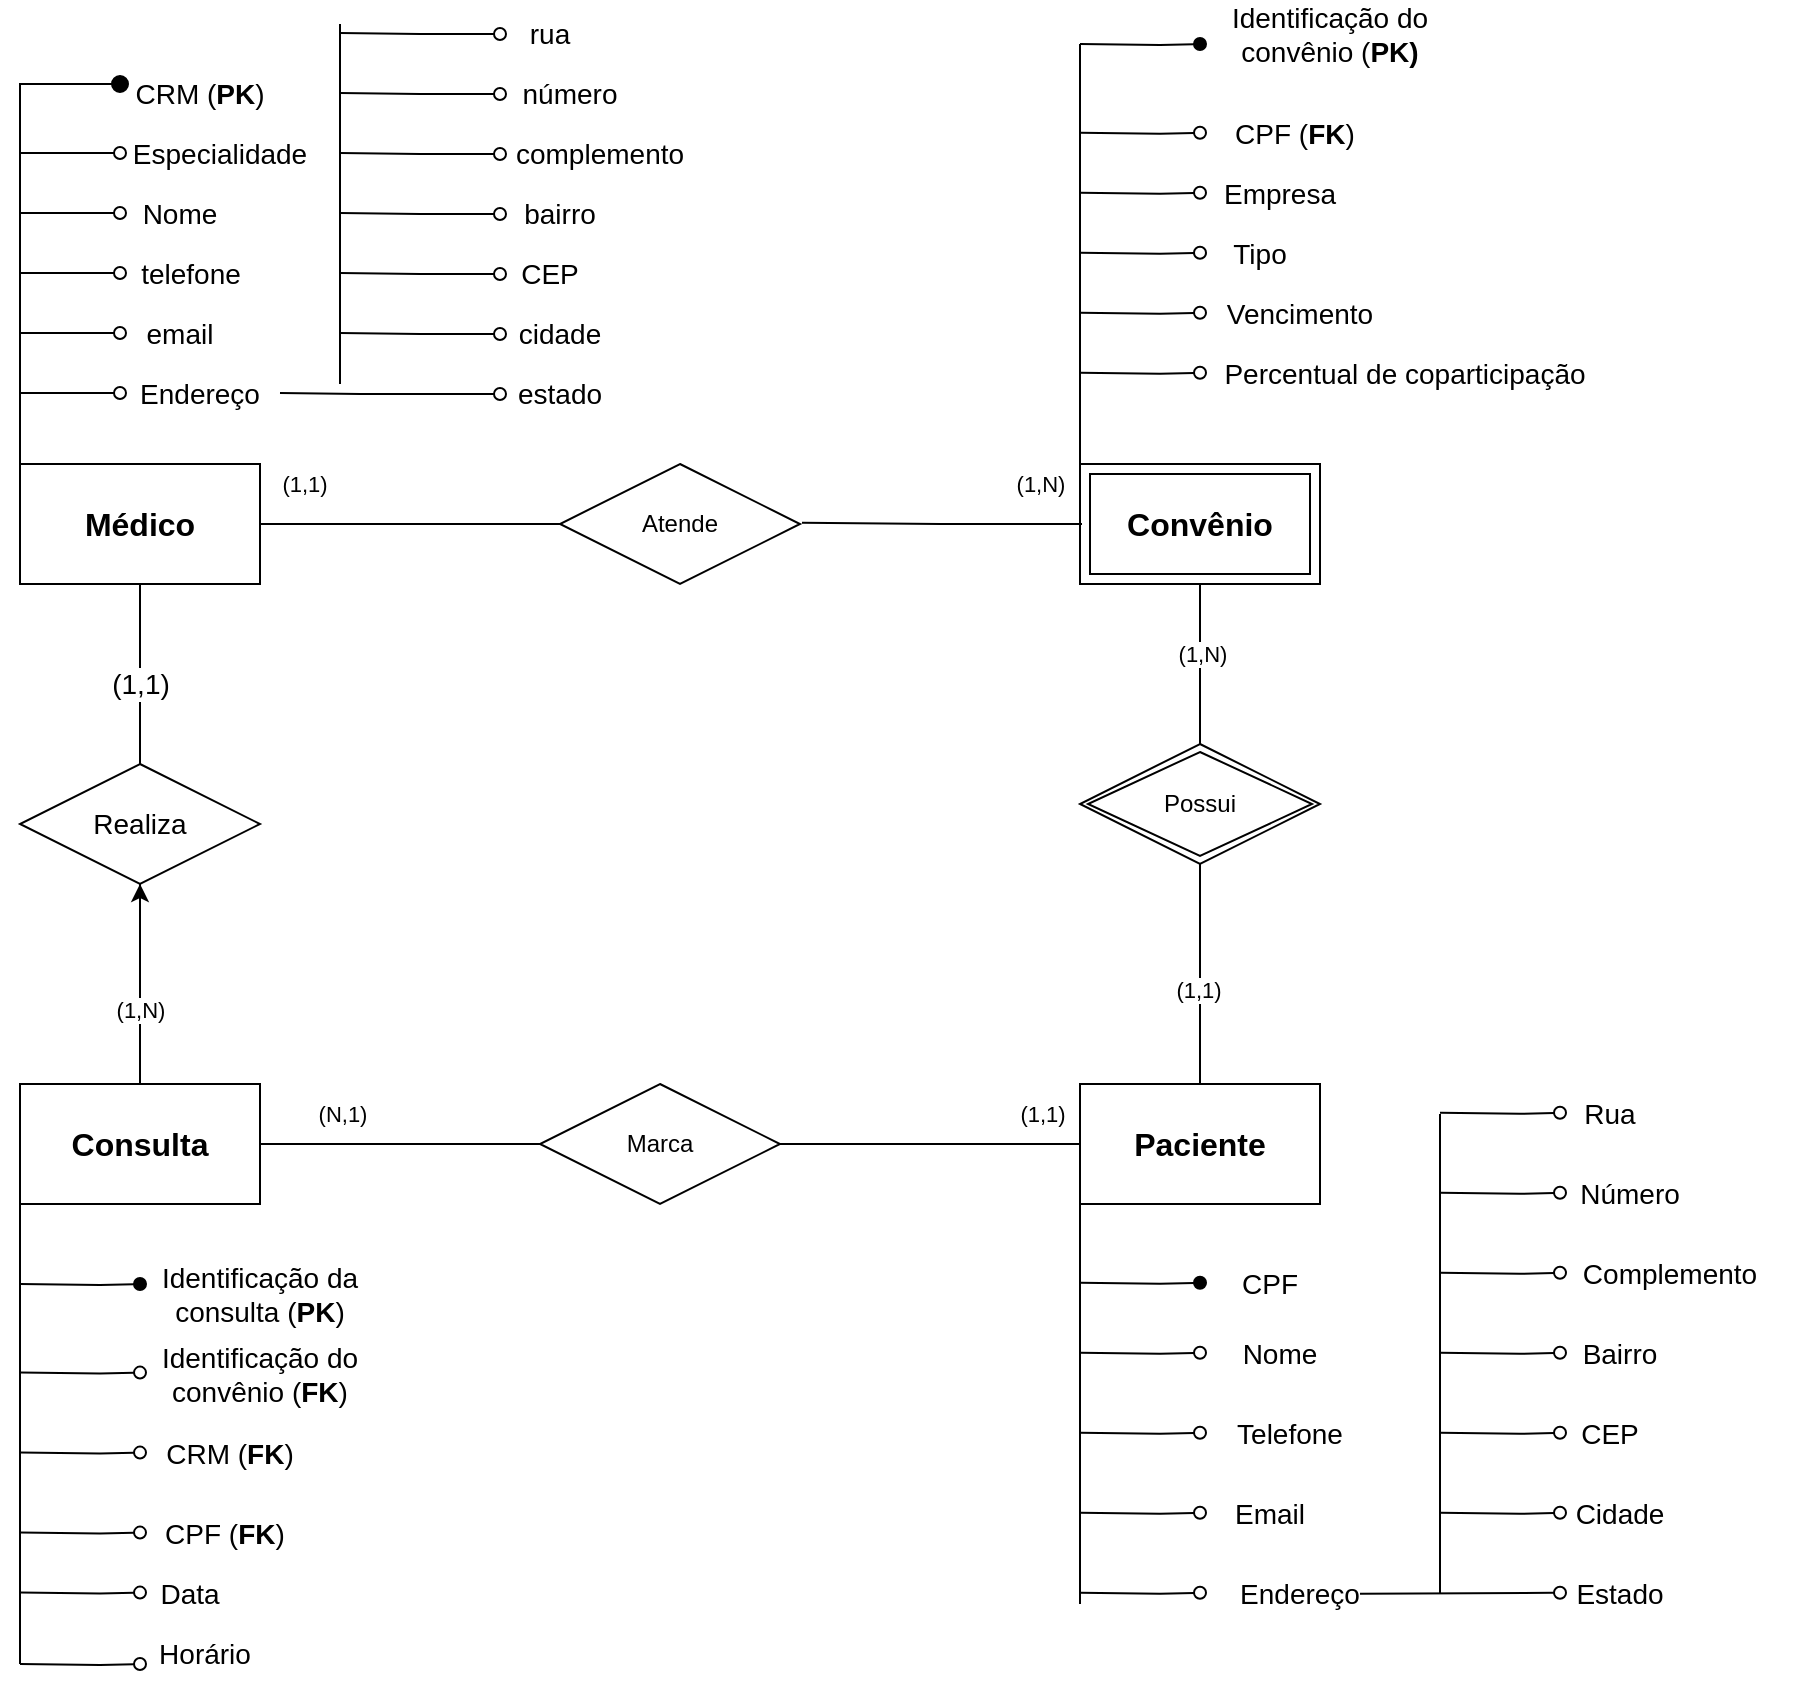 <mxfile version="24.7.16">
  <diagram name="Página-1" id="EZEAhGIKxOTPEhU6mV8w">
    <mxGraphModel dx="2327" dy="1982" grid="1" gridSize="10" guides="1" tooltips="1" connect="1" arrows="1" fold="1" page="1" pageScale="1" pageWidth="827" pageHeight="1169" math="0" shadow="0">
      <root>
        <mxCell id="0" />
        <mxCell id="1" parent="0" />
        <mxCell id="kCBjo1Qa4K1AtAQlMnZT-72" style="edgeStyle=none;rounded=0;orthogonalLoop=1;jettySize=auto;html=1;exitX=0.5;exitY=1;exitDx=0;exitDy=0;exitPerimeter=0;" edge="1" parent="1">
          <mxGeometry relative="1" as="geometry">
            <mxPoint x="135" y="170" as="sourcePoint" />
            <mxPoint x="135" y="170" as="targetPoint" />
          </mxGeometry>
        </mxCell>
        <mxCell id="kCBjo1Qa4K1AtAQlMnZT-75" value="" style="edgeStyle=elbowEdgeStyle;endArrow=oval;html=1;rounded=0;endSize=8;startSize=8;startArrow=none;startFill=0;endFill=1;exitX=0;exitY=0;exitDx=0;exitDy=0;strokeColor=default;jumpStyle=none;" edge="1" parent="1" source="kCBjo1Qa4K1AtAQlMnZT-86">
          <mxGeometry width="50" height="50" relative="1" as="geometry">
            <mxPoint x="-90" y="135" as="sourcePoint" />
            <mxPoint x="-40" y="-30" as="targetPoint" />
            <Array as="points">
              <mxPoint x="-90" y="70" />
              <mxPoint x="-90" y="-5" />
            </Array>
          </mxGeometry>
        </mxCell>
        <mxCell id="kCBjo1Qa4K1AtAQlMnZT-86" value="&lt;h3&gt;&lt;font style=&quot;font-size: 16px;&quot;&gt;Médico&lt;/font&gt;&lt;/h3&gt;" style="rounded=0;whiteSpace=wrap;html=1;" vertex="1" parent="1">
          <mxGeometry x="-90" y="160" width="120" height="60" as="geometry" />
        </mxCell>
        <mxCell id="kCBjo1Qa4K1AtAQlMnZT-87" value="" style="endArrow=none;html=1;rounded=0;startArrow=oval;startFill=0;" edge="1" parent="1">
          <mxGeometry width="50" height="50" relative="1" as="geometry">
            <mxPoint x="-40" y="124.5" as="sourcePoint" />
            <mxPoint x="-90" y="124.5" as="targetPoint" />
            <Array as="points" />
          </mxGeometry>
        </mxCell>
        <mxCell id="kCBjo1Qa4K1AtAQlMnZT-88" value="" style="endArrow=none;html=1;rounded=0;startArrow=oval;startFill=0;" edge="1" parent="1">
          <mxGeometry width="50" height="50" relative="1" as="geometry">
            <mxPoint x="-40" y="94.5" as="sourcePoint" />
            <mxPoint x="-90" y="94.5" as="targetPoint" />
            <Array as="points">
              <mxPoint x="-60" y="94.5" />
            </Array>
          </mxGeometry>
        </mxCell>
        <mxCell id="kCBjo1Qa4K1AtAQlMnZT-89" value="" style="endArrow=none;html=1;rounded=0;startArrow=oval;startFill=0;" edge="1" parent="1">
          <mxGeometry width="50" height="50" relative="1" as="geometry">
            <mxPoint x="-40" y="64.5" as="sourcePoint" />
            <mxPoint x="-90" y="64.5" as="targetPoint" />
            <Array as="points">
              <mxPoint x="-60" y="64.5" />
            </Array>
          </mxGeometry>
        </mxCell>
        <mxCell id="kCBjo1Qa4K1AtAQlMnZT-90" value="" style="endArrow=none;html=1;rounded=0;startArrow=oval;startFill=0;" edge="1" parent="1">
          <mxGeometry width="50" height="50" relative="1" as="geometry">
            <mxPoint x="-40" y="34.5" as="sourcePoint" />
            <mxPoint x="-90" y="34.5" as="targetPoint" />
            <Array as="points" />
          </mxGeometry>
        </mxCell>
        <mxCell id="kCBjo1Qa4K1AtAQlMnZT-91" value="" style="endArrow=none;html=1;rounded=0;endFill=0;startArrow=oval;startFill=0;" edge="1" parent="1">
          <mxGeometry width="50" height="50" relative="1" as="geometry">
            <mxPoint x="-40" y="4.5" as="sourcePoint" />
            <mxPoint x="-90" y="4.5" as="targetPoint" />
            <Array as="points" />
          </mxGeometry>
        </mxCell>
        <mxCell id="kCBjo1Qa4K1AtAQlMnZT-92" value="rua" style="text;html=1;align=center;verticalAlign=middle;whiteSpace=wrap;rounded=0;fontSize=14;" vertex="1" parent="1">
          <mxGeometry x="160" y="-70" width="30" height="30" as="geometry" />
        </mxCell>
        <mxCell id="kCBjo1Qa4K1AtAQlMnZT-93" value="&lt;font style=&quot;font-size: 14px;&quot;&gt;Endereço&lt;/font&gt;" style="text;html=1;align=center;verticalAlign=middle;whiteSpace=wrap;rounded=0;" vertex="1" parent="1">
          <mxGeometry x="-30" y="110" width="60" height="30" as="geometry" />
        </mxCell>
        <mxCell id="kCBjo1Qa4K1AtAQlMnZT-94" value="&lt;font style=&quot;font-size: 14px;&quot;&gt;email&lt;/font&gt;" style="text;html=1;align=center;verticalAlign=middle;whiteSpace=wrap;rounded=0;" vertex="1" parent="1">
          <mxGeometry x="-40" y="80" width="60" height="30" as="geometry" />
        </mxCell>
        <mxCell id="kCBjo1Qa4K1AtAQlMnZT-95" value="&lt;font style=&quot;font-size: 14px;&quot;&gt;Nome&lt;/font&gt;" style="text;html=1;align=center;verticalAlign=middle;whiteSpace=wrap;rounded=0;" vertex="1" parent="1">
          <mxGeometry x="-40" y="20" width="60" height="30" as="geometry" />
        </mxCell>
        <mxCell id="kCBjo1Qa4K1AtAQlMnZT-96" value="&lt;font style=&quot;font-size: 14px;&quot;&gt;Especialidade&lt;/font&gt;" style="text;html=1;align=center;verticalAlign=middle;whiteSpace=wrap;rounded=0;" vertex="1" parent="1">
          <mxGeometry x="-20" y="-10" width="60" height="30" as="geometry" />
        </mxCell>
        <mxCell id="kCBjo1Qa4K1AtAQlMnZT-97" value="&lt;font style=&quot;font-size: 14px;&quot;&gt;CRM (&lt;b&gt;PK&lt;/b&gt;)&lt;/font&gt;" style="text;html=1;align=center;verticalAlign=middle;whiteSpace=wrap;rounded=0;" vertex="1" parent="1">
          <mxGeometry x="-35" y="-40" width="70" height="30" as="geometry" />
        </mxCell>
        <mxCell id="kCBjo1Qa4K1AtAQlMnZT-98" value="&lt;font style=&quot;font-size: 14px;&quot;&gt;telefone&lt;/font&gt;" style="text;html=1;align=center;verticalAlign=middle;resizable=0;points=[];autosize=1;strokeColor=none;fillColor=none;" vertex="1" parent="1">
          <mxGeometry x="-40" y="50" width="70" height="30" as="geometry" />
        </mxCell>
        <mxCell id="kCBjo1Qa4K1AtAQlMnZT-100" value="" style="endArrow=none;html=1;rounded=0;startArrow=oval;startFill=0;" edge="1" parent="1">
          <mxGeometry width="50" height="50" relative="1" as="geometry">
            <mxPoint x="150" y="125" as="sourcePoint" />
            <mxPoint x="40" y="124.5" as="targetPoint" />
            <Array as="points">
              <mxPoint x="80" y="125" />
            </Array>
          </mxGeometry>
        </mxCell>
        <mxCell id="kCBjo1Qa4K1AtAQlMnZT-102" value="" style="edgeStyle=elbowEdgeStyle;endArrow=none;html=1;rounded=0;endSize=8;startSize=8;startArrow=none;startFill=0;endFill=0;strokeColor=default;jumpStyle=none;" edge="1" parent="1">
          <mxGeometry width="50" height="50" relative="1" as="geometry">
            <mxPoint x="70" y="120" as="sourcePoint" />
            <mxPoint x="70" y="-60" as="targetPoint" />
            <Array as="points">
              <mxPoint x="70" y="30" />
              <mxPoint x="70" y="-45" />
            </Array>
          </mxGeometry>
        </mxCell>
        <mxCell id="kCBjo1Qa4K1AtAQlMnZT-103" value="número" style="text;html=1;align=center;verticalAlign=middle;whiteSpace=wrap;rounded=0;fontSize=14;" vertex="1" parent="1">
          <mxGeometry x="160" y="-40" width="50" height="30" as="geometry" />
        </mxCell>
        <mxCell id="kCBjo1Qa4K1AtAQlMnZT-104" value="complemento" style="text;html=1;align=center;verticalAlign=middle;whiteSpace=wrap;rounded=0;fontSize=14;" vertex="1" parent="1">
          <mxGeometry x="160" y="-10" width="80" height="30" as="geometry" />
        </mxCell>
        <mxCell id="kCBjo1Qa4K1AtAQlMnZT-105" value="bairro" style="text;html=1;align=center;verticalAlign=middle;whiteSpace=wrap;rounded=0;fontSize=14;" vertex="1" parent="1">
          <mxGeometry x="160" y="20" width="40" height="30" as="geometry" />
        </mxCell>
        <mxCell id="kCBjo1Qa4K1AtAQlMnZT-106" value="CEP" style="text;html=1;align=center;verticalAlign=middle;whiteSpace=wrap;rounded=0;fontSize=14;" vertex="1" parent="1">
          <mxGeometry x="160" y="50" width="30" height="30" as="geometry" />
        </mxCell>
        <mxCell id="kCBjo1Qa4K1AtAQlMnZT-107" value="cidade" style="text;html=1;align=center;verticalAlign=middle;whiteSpace=wrap;rounded=0;fontSize=14;" vertex="1" parent="1">
          <mxGeometry x="160" y="80" width="40" height="30" as="geometry" />
        </mxCell>
        <mxCell id="kCBjo1Qa4K1AtAQlMnZT-108" value="estado" style="text;html=1;align=center;verticalAlign=middle;whiteSpace=wrap;rounded=0;fontSize=14;" vertex="1" parent="1">
          <mxGeometry x="160" y="110" width="40" height="30" as="geometry" />
        </mxCell>
        <mxCell id="kCBjo1Qa4K1AtAQlMnZT-109" value="" style="endArrow=none;html=1;rounded=0;startArrow=oval;startFill=0;" edge="1" parent="1">
          <mxGeometry width="50" height="50" relative="1" as="geometry">
            <mxPoint x="150" y="95" as="sourcePoint" />
            <mxPoint x="70" y="94.5" as="targetPoint" />
            <Array as="points">
              <mxPoint x="110" y="95" />
            </Array>
          </mxGeometry>
        </mxCell>
        <mxCell id="kCBjo1Qa4K1AtAQlMnZT-110" value="" style="endArrow=none;html=1;rounded=0;startArrow=oval;startFill=0;" edge="1" parent="1">
          <mxGeometry width="50" height="50" relative="1" as="geometry">
            <mxPoint x="150" y="35" as="sourcePoint" />
            <mxPoint x="70" y="34.5" as="targetPoint" />
            <Array as="points">
              <mxPoint x="110" y="35" />
            </Array>
          </mxGeometry>
        </mxCell>
        <mxCell id="kCBjo1Qa4K1AtAQlMnZT-111" value="" style="endArrow=none;html=1;rounded=0;startArrow=oval;startFill=0;" edge="1" parent="1">
          <mxGeometry width="50" height="50" relative="1" as="geometry">
            <mxPoint x="150" y="5" as="sourcePoint" />
            <mxPoint x="70" y="4.5" as="targetPoint" />
            <Array as="points">
              <mxPoint x="110" y="5" />
            </Array>
          </mxGeometry>
        </mxCell>
        <mxCell id="kCBjo1Qa4K1AtAQlMnZT-112" value="" style="endArrow=none;html=1;rounded=0;startArrow=oval;startFill=0;" edge="1" parent="1">
          <mxGeometry width="50" height="50" relative="1" as="geometry">
            <mxPoint x="150" y="-25" as="sourcePoint" />
            <mxPoint x="70" y="-25.5" as="targetPoint" />
            <Array as="points">
              <mxPoint x="110" y="-25" />
            </Array>
          </mxGeometry>
        </mxCell>
        <mxCell id="kCBjo1Qa4K1AtAQlMnZT-113" value="" style="endArrow=none;html=1;rounded=0;startArrow=oval;startFill=0;" edge="1" parent="1">
          <mxGeometry width="50" height="50" relative="1" as="geometry">
            <mxPoint x="150" y="65" as="sourcePoint" />
            <mxPoint x="70" y="64.5" as="targetPoint" />
            <Array as="points">
              <mxPoint x="110" y="65" />
            </Array>
          </mxGeometry>
        </mxCell>
        <mxCell id="kCBjo1Qa4K1AtAQlMnZT-114" value="" style="endArrow=none;html=1;rounded=0;startArrow=oval;startFill=0;" edge="1" parent="1">
          <mxGeometry width="50" height="50" relative="1" as="geometry">
            <mxPoint x="150" y="-55" as="sourcePoint" />
            <mxPoint x="70" y="-55.5" as="targetPoint" />
            <Array as="points">
              <mxPoint x="110" y="-55" />
            </Array>
          </mxGeometry>
        </mxCell>
        <mxCell id="kCBjo1Qa4K1AtAQlMnZT-116" value="&lt;h3&gt;&lt;font style=&quot;font-size: 16px;&quot;&gt;Paciente&lt;/font&gt;&lt;/h3&gt;" style="rounded=0;whiteSpace=wrap;html=1;" vertex="1" parent="1">
          <mxGeometry x="440" y="470" width="120" height="60" as="geometry" />
        </mxCell>
        <mxCell id="kCBjo1Qa4K1AtAQlMnZT-216" value="" style="edgeStyle=none;rounded=0;orthogonalLoop=1;jettySize=auto;html=1;" edge="1" parent="1" source="kCBjo1Qa4K1AtAQlMnZT-117" target="kCBjo1Qa4K1AtAQlMnZT-179">
          <mxGeometry relative="1" as="geometry" />
        </mxCell>
        <mxCell id="kCBjo1Qa4K1AtAQlMnZT-117" value="&lt;h3&gt;&lt;font style=&quot;font-size: 16px;&quot;&gt;Consulta&lt;/font&gt;&lt;/h3&gt;" style="rounded=0;whiteSpace=wrap;html=1;" vertex="1" parent="1">
          <mxGeometry x="-90" y="470" width="120" height="60" as="geometry" />
        </mxCell>
        <mxCell id="kCBjo1Qa4K1AtAQlMnZT-120" value="" style="endArrow=none;html=1;rounded=0;startArrow=oval;startFill=0;" edge="1" parent="1">
          <mxGeometry width="50" height="50" relative="1" as="geometry">
            <mxPoint x="-30" y="654.29" as="sourcePoint" />
            <mxPoint x="-90" y="654.29" as="targetPoint" />
            <Array as="points">
              <mxPoint x="-50" y="654.79" />
            </Array>
          </mxGeometry>
        </mxCell>
        <mxCell id="kCBjo1Qa4K1AtAQlMnZT-122" value="" style="endArrow=none;html=1;rounded=0;startArrow=oval;startFill=0;" edge="1" parent="1">
          <mxGeometry width="50" height="50" relative="1" as="geometry">
            <mxPoint x="-30" y="760" as="sourcePoint" />
            <mxPoint x="-90" y="760" as="targetPoint" />
            <Array as="points">
              <mxPoint x="-50" y="760.5" />
            </Array>
          </mxGeometry>
        </mxCell>
        <mxCell id="kCBjo1Qa4K1AtAQlMnZT-123" value="" style="endArrow=none;html=1;rounded=0;startArrow=none;startFill=0;" edge="1" parent="1">
          <mxGeometry width="50" height="50" relative="1" as="geometry">
            <mxPoint x="-90" y="530" as="sourcePoint" />
            <mxPoint x="-90" y="760" as="targetPoint" />
            <Array as="points">
              <mxPoint x="-90" y="600" />
            </Array>
          </mxGeometry>
        </mxCell>
        <mxCell id="kCBjo1Qa4K1AtAQlMnZT-125" value="Identificação da consulta (&lt;b&gt;PK&lt;/b&gt;)" style="text;html=1;align=center;verticalAlign=middle;whiteSpace=wrap;rounded=0;fontSize=14;" vertex="1" parent="1">
          <mxGeometry x="-30" y="560" width="120" height="30" as="geometry" />
        </mxCell>
        <mxCell id="kCBjo1Qa4K1AtAQlMnZT-126" value="Data" style="text;html=1;align=center;verticalAlign=middle;whiteSpace=wrap;rounded=0;fontSize=14;" vertex="1" parent="1">
          <mxGeometry x="-25" y="710" width="40" height="30" as="geometry" />
        </mxCell>
        <mxCell id="kCBjo1Qa4K1AtAQlMnZT-127" value="Horário" style="text;html=1;align=center;verticalAlign=middle;whiteSpace=wrap;rounded=0;fontSize=14;" vertex="1" parent="1">
          <mxGeometry x="-20" y="740" width="45" height="30" as="geometry" />
        </mxCell>
        <mxCell id="kCBjo1Qa4K1AtAQlMnZT-128" value="" style="endArrow=none;html=1;rounded=0;startArrow=oval;startFill=1;" edge="1" parent="1">
          <mxGeometry width="50" height="50" relative="1" as="geometry">
            <mxPoint x="-30" y="570" as="sourcePoint" />
            <mxPoint x="-90" y="570" as="targetPoint" />
            <Array as="points">
              <mxPoint x="-50" y="570.5" />
            </Array>
          </mxGeometry>
        </mxCell>
        <mxCell id="kCBjo1Qa4K1AtAQlMnZT-130" value="" style="endArrow=none;html=1;rounded=0;startArrow=none;startFill=0;" edge="1" parent="1">
          <mxGeometry width="50" height="50" relative="1" as="geometry">
            <mxPoint x="440" y="530" as="sourcePoint" />
            <mxPoint x="440" y="730" as="targetPoint" />
            <Array as="points">
              <mxPoint x="440" y="600" />
            </Array>
          </mxGeometry>
        </mxCell>
        <mxCell id="kCBjo1Qa4K1AtAQlMnZT-131" value="" style="endArrow=none;html=1;rounded=0;startArrow=oval;startFill=1;" edge="1" parent="1">
          <mxGeometry width="50" height="50" relative="1" as="geometry">
            <mxPoint x="500" y="569.41" as="sourcePoint" />
            <mxPoint x="440" y="569.41" as="targetPoint" />
            <Array as="points">
              <mxPoint x="480" y="569.91" />
            </Array>
          </mxGeometry>
        </mxCell>
        <mxCell id="kCBjo1Qa4K1AtAQlMnZT-132" value="" style="endArrow=none;html=1;rounded=0;startArrow=oval;startFill=0;" edge="1" parent="1">
          <mxGeometry width="50" height="50" relative="1" as="geometry">
            <mxPoint x="500" y="644.41" as="sourcePoint" />
            <mxPoint x="440" y="644.41" as="targetPoint" />
            <Array as="points">
              <mxPoint x="480" y="644.91" />
            </Array>
          </mxGeometry>
        </mxCell>
        <mxCell id="kCBjo1Qa4K1AtAQlMnZT-133" value="" style="endArrow=none;html=1;rounded=0;startArrow=oval;startFill=0;" edge="1" parent="1">
          <mxGeometry width="50" height="50" relative="1" as="geometry">
            <mxPoint x="500" y="684.41" as="sourcePoint" />
            <mxPoint x="440" y="684.41" as="targetPoint" />
            <Array as="points">
              <mxPoint x="480" y="684.91" />
            </Array>
          </mxGeometry>
        </mxCell>
        <mxCell id="kCBjo1Qa4K1AtAQlMnZT-134" value="" style="endArrow=none;html=1;rounded=0;startArrow=oval;startFill=0;" edge="1" parent="1">
          <mxGeometry width="50" height="50" relative="1" as="geometry">
            <mxPoint x="500" y="724.41" as="sourcePoint" />
            <mxPoint x="440" y="724.41" as="targetPoint" />
            <Array as="points">
              <mxPoint x="480" y="724.91" />
            </Array>
          </mxGeometry>
        </mxCell>
        <mxCell id="kCBjo1Qa4K1AtAQlMnZT-135" value="" style="endArrow=none;html=1;rounded=0;startArrow=oval;startFill=0;" edge="1" parent="1">
          <mxGeometry width="50" height="50" relative="1" as="geometry">
            <mxPoint x="500" y="604.41" as="sourcePoint" />
            <mxPoint x="440" y="604.41" as="targetPoint" />
            <Array as="points">
              <mxPoint x="480" y="604.91" />
            </Array>
          </mxGeometry>
        </mxCell>
        <mxCell id="kCBjo1Qa4K1AtAQlMnZT-136" value="Endereço" style="text;html=1;align=center;verticalAlign=middle;whiteSpace=wrap;rounded=0;fontSize=14;" vertex="1" parent="1">
          <mxGeometry x="500" y="710" width="100" height="30" as="geometry" />
        </mxCell>
        <mxCell id="kCBjo1Qa4K1AtAQlMnZT-137" value="Email" style="text;html=1;align=center;verticalAlign=middle;whiteSpace=wrap;rounded=0;fontSize=14;" vertex="1" parent="1">
          <mxGeometry x="500" y="670" width="70" height="30" as="geometry" />
        </mxCell>
        <mxCell id="kCBjo1Qa4K1AtAQlMnZT-138" value="Telefone" style="text;html=1;align=center;verticalAlign=middle;whiteSpace=wrap;rounded=0;fontSize=14;" vertex="1" parent="1">
          <mxGeometry x="510" y="630" width="70" height="30" as="geometry" />
        </mxCell>
        <mxCell id="kCBjo1Qa4K1AtAQlMnZT-139" value="Nome" style="text;html=1;align=center;verticalAlign=middle;whiteSpace=wrap;rounded=0;fontSize=14;" vertex="1" parent="1">
          <mxGeometry x="510" y="590" width="60" height="30" as="geometry" />
        </mxCell>
        <mxCell id="kCBjo1Qa4K1AtAQlMnZT-140" value="CPF" style="text;html=1;align=center;verticalAlign=middle;whiteSpace=wrap;rounded=0;fontSize=14;" vertex="1" parent="1">
          <mxGeometry x="510" y="555" width="50" height="30" as="geometry" />
        </mxCell>
        <mxCell id="kCBjo1Qa4K1AtAQlMnZT-142" value="" style="endArrow=none;html=1;rounded=0;startArrow=oval;startFill=0;endFill=0;" edge="1" parent="1">
          <mxGeometry width="50" height="50" relative="1" as="geometry">
            <mxPoint x="680" y="724.41" as="sourcePoint" />
            <mxPoint x="580" y="724.82" as="targetPoint" />
            <Array as="points" />
          </mxGeometry>
        </mxCell>
        <mxCell id="kCBjo1Qa4K1AtAQlMnZT-143" value="" style="endArrow=none;html=1;rounded=0;startArrow=none;startFill=0;" edge="1" parent="1">
          <mxGeometry width="50" height="50" relative="1" as="geometry">
            <mxPoint x="620" y="485" as="sourcePoint" />
            <mxPoint x="620" y="725" as="targetPoint" />
            <Array as="points">
              <mxPoint x="620" y="595" />
            </Array>
          </mxGeometry>
        </mxCell>
        <mxCell id="kCBjo1Qa4K1AtAQlMnZT-144" value="Estado" style="text;html=1;align=center;verticalAlign=middle;whiteSpace=wrap;rounded=0;fontSize=14;" vertex="1" parent="1">
          <mxGeometry x="670" y="710" width="80" height="30" as="geometry" />
        </mxCell>
        <mxCell id="kCBjo1Qa4K1AtAQlMnZT-145" value="Cidade" style="text;html=1;align=center;verticalAlign=middle;whiteSpace=wrap;rounded=0;fontSize=14;" vertex="1" parent="1">
          <mxGeometry x="670" y="670" width="80" height="30" as="geometry" />
        </mxCell>
        <mxCell id="kCBjo1Qa4K1AtAQlMnZT-146" value="Bairro" style="text;html=1;align=center;verticalAlign=middle;whiteSpace=wrap;rounded=0;fontSize=14;" vertex="1" parent="1">
          <mxGeometry x="670" y="590" width="80" height="30" as="geometry" />
        </mxCell>
        <mxCell id="kCBjo1Qa4K1AtAQlMnZT-147" value="CEP" style="text;html=1;align=center;verticalAlign=middle;whiteSpace=wrap;rounded=0;fontSize=14;" vertex="1" parent="1">
          <mxGeometry x="670" y="630" width="70" height="30" as="geometry" />
        </mxCell>
        <mxCell id="kCBjo1Qa4K1AtAQlMnZT-148" value="Complemento" style="text;html=1;align=center;verticalAlign=middle;whiteSpace=wrap;rounded=0;fontSize=14;" vertex="1" parent="1">
          <mxGeometry x="670" y="550" width="130" height="30" as="geometry" />
        </mxCell>
        <mxCell id="kCBjo1Qa4K1AtAQlMnZT-149" value="Número" style="text;html=1;align=center;verticalAlign=middle;whiteSpace=wrap;rounded=0;fontSize=14;" vertex="1" parent="1">
          <mxGeometry x="670" y="510" width="90" height="30" as="geometry" />
        </mxCell>
        <mxCell id="kCBjo1Qa4K1AtAQlMnZT-150" value="Rua" style="text;html=1;align=center;verticalAlign=middle;whiteSpace=wrap;rounded=0;fontSize=14;" vertex="1" parent="1">
          <mxGeometry x="670" y="470" width="70" height="30" as="geometry" />
        </mxCell>
        <mxCell id="kCBjo1Qa4K1AtAQlMnZT-155" value="" style="endArrow=none;html=1;rounded=0;startArrow=oval;startFill=0;" edge="1" parent="1">
          <mxGeometry width="50" height="50" relative="1" as="geometry">
            <mxPoint x="680" y="684.41" as="sourcePoint" />
            <mxPoint x="620" y="684.41" as="targetPoint" />
            <Array as="points">
              <mxPoint x="660" y="684.91" />
            </Array>
          </mxGeometry>
        </mxCell>
        <mxCell id="kCBjo1Qa4K1AtAQlMnZT-156" value="" style="endArrow=none;html=1;rounded=0;startArrow=oval;startFill=0;" edge="1" parent="1">
          <mxGeometry width="50" height="50" relative="1" as="geometry">
            <mxPoint x="680" y="524.41" as="sourcePoint" />
            <mxPoint x="620" y="524.41" as="targetPoint" />
            <Array as="points">
              <mxPoint x="660" y="524.91" />
            </Array>
          </mxGeometry>
        </mxCell>
        <mxCell id="kCBjo1Qa4K1AtAQlMnZT-157" value="" style="endArrow=none;html=1;rounded=0;startArrow=oval;startFill=0;" edge="1" parent="1">
          <mxGeometry width="50" height="50" relative="1" as="geometry">
            <mxPoint x="680" y="564.41" as="sourcePoint" />
            <mxPoint x="620" y="564.41" as="targetPoint" />
            <Array as="points">
              <mxPoint x="660" y="564.91" />
            </Array>
          </mxGeometry>
        </mxCell>
        <mxCell id="kCBjo1Qa4K1AtAQlMnZT-158" value="" style="endArrow=none;html=1;rounded=0;startArrow=oval;startFill=0;" edge="1" parent="1">
          <mxGeometry width="50" height="50" relative="1" as="geometry">
            <mxPoint x="680" y="604.41" as="sourcePoint" />
            <mxPoint x="620" y="604.41" as="targetPoint" />
            <Array as="points">
              <mxPoint x="660" y="604.91" />
            </Array>
          </mxGeometry>
        </mxCell>
        <mxCell id="kCBjo1Qa4K1AtAQlMnZT-159" value="" style="endArrow=none;html=1;rounded=0;startArrow=oval;startFill=0;" edge="1" parent="1">
          <mxGeometry width="50" height="50" relative="1" as="geometry">
            <mxPoint x="680" y="644.41" as="sourcePoint" />
            <mxPoint x="620" y="644.41" as="targetPoint" />
            <Array as="points">
              <mxPoint x="660" y="644.91" />
            </Array>
          </mxGeometry>
        </mxCell>
        <mxCell id="kCBjo1Qa4K1AtAQlMnZT-160" value="" style="endArrow=none;html=1;rounded=0;startArrow=oval;startFill=0;" edge="1" parent="1">
          <mxGeometry width="50" height="50" relative="1" as="geometry">
            <mxPoint x="680" y="484.41" as="sourcePoint" />
            <mxPoint x="620" y="484.41" as="targetPoint" />
            <Array as="points">
              <mxPoint x="660" y="484.91" />
            </Array>
          </mxGeometry>
        </mxCell>
        <mxCell id="kCBjo1Qa4K1AtAQlMnZT-162" value="" style="endArrow=none;html=1;rounded=0;startArrow=none;startFill=0;" edge="1" parent="1">
          <mxGeometry width="50" height="50" relative="1" as="geometry">
            <mxPoint x="440" y="-50" as="sourcePoint" />
            <mxPoint x="440" y="160" as="targetPoint" />
            <Array as="points">
              <mxPoint x="440" y="30" />
            </Array>
          </mxGeometry>
        </mxCell>
        <mxCell id="kCBjo1Qa4K1AtAQlMnZT-163" value="" style="endArrow=none;html=1;rounded=0;startArrow=oval;startFill=1;" edge="1" parent="1">
          <mxGeometry width="50" height="50" relative="1" as="geometry">
            <mxPoint x="500" y="-50.0" as="sourcePoint" />
            <mxPoint x="440" y="-50.0" as="targetPoint" />
            <Array as="points">
              <mxPoint x="480" y="-49.5" />
            </Array>
          </mxGeometry>
        </mxCell>
        <mxCell id="kCBjo1Qa4K1AtAQlMnZT-164" value="" style="endArrow=none;html=1;rounded=0;startArrow=oval;startFill=0;" edge="1" parent="1">
          <mxGeometry width="50" height="50" relative="1" as="geometry">
            <mxPoint x="500" y="24.41" as="sourcePoint" />
            <mxPoint x="440" y="24.41" as="targetPoint" />
            <Array as="points">
              <mxPoint x="480" y="24.91" />
            </Array>
          </mxGeometry>
        </mxCell>
        <mxCell id="kCBjo1Qa4K1AtAQlMnZT-165" value="" style="endArrow=none;html=1;rounded=0;startArrow=oval;startFill=0;" edge="1" parent="1">
          <mxGeometry width="50" height="50" relative="1" as="geometry">
            <mxPoint x="500" y="84.41" as="sourcePoint" />
            <mxPoint x="440" y="84.41" as="targetPoint" />
            <Array as="points">
              <mxPoint x="480" y="84.91" />
            </Array>
          </mxGeometry>
        </mxCell>
        <mxCell id="kCBjo1Qa4K1AtAQlMnZT-166" value="" style="endArrow=none;html=1;rounded=0;startArrow=oval;startFill=0;" edge="1" parent="1">
          <mxGeometry width="50" height="50" relative="1" as="geometry">
            <mxPoint x="500" y="114.41" as="sourcePoint" />
            <mxPoint x="440" y="114.41" as="targetPoint" />
            <Array as="points">
              <mxPoint x="480" y="114.91" />
            </Array>
          </mxGeometry>
        </mxCell>
        <mxCell id="kCBjo1Qa4K1AtAQlMnZT-167" value="" style="endArrow=none;html=1;rounded=0;startArrow=oval;startFill=0;" edge="1" parent="1">
          <mxGeometry width="50" height="50" relative="1" as="geometry">
            <mxPoint x="500" y="54.41" as="sourcePoint" />
            <mxPoint x="440" y="54.41" as="targetPoint" />
            <Array as="points">
              <mxPoint x="480" y="54.91" />
            </Array>
          </mxGeometry>
        </mxCell>
        <mxCell id="kCBjo1Qa4K1AtAQlMnZT-168" value="Percentual de coparticipação" style="text;html=1;align=center;verticalAlign=middle;whiteSpace=wrap;rounded=0;fontSize=14;" vertex="1" parent="1">
          <mxGeometry x="510" y="100" width="185" height="30" as="geometry" />
        </mxCell>
        <mxCell id="kCBjo1Qa4K1AtAQlMnZT-169" value="Identificação do&lt;br&gt;convênio (&lt;b&gt;PK)&lt;/b&gt;" style="text;html=1;align=center;verticalAlign=middle;whiteSpace=wrap;rounded=0;fontSize=14;" vertex="1" parent="1">
          <mxGeometry x="500" y="-70" width="130" height="30" as="geometry" />
        </mxCell>
        <mxCell id="kCBjo1Qa4K1AtAQlMnZT-170" value="Empresa" style="text;html=1;align=center;verticalAlign=middle;whiteSpace=wrap;rounded=0;fontSize=14;" vertex="1" parent="1">
          <mxGeometry x="510" y="10" width="60" height="30" as="geometry" />
        </mxCell>
        <mxCell id="kCBjo1Qa4K1AtAQlMnZT-171" value="Tipo" style="text;html=1;align=center;verticalAlign=middle;whiteSpace=wrap;rounded=0;fontSize=14;" vertex="1" parent="1">
          <mxGeometry x="510" y="40" width="40" height="30" as="geometry" />
        </mxCell>
        <mxCell id="kCBjo1Qa4K1AtAQlMnZT-172" value="Vencimento" style="text;html=1;align=center;verticalAlign=middle;whiteSpace=wrap;rounded=0;fontSize=14;" vertex="1" parent="1">
          <mxGeometry x="525" y="70" width="50" height="30" as="geometry" />
        </mxCell>
        <mxCell id="kCBjo1Qa4K1AtAQlMnZT-176" value="&lt;h3&gt;&lt;span style=&quot;font-size: 16px;&quot;&gt;Convênio&lt;/span&gt;&lt;/h3&gt;" style="shape=ext;margin=3;double=1;whiteSpace=wrap;html=1;align=center;" vertex="1" parent="1">
          <mxGeometry x="440" y="160" width="120" height="60" as="geometry" />
        </mxCell>
        <mxCell id="kCBjo1Qa4K1AtAQlMnZT-177" value="Possui" style="shape=rhombus;double=1;perimeter=rhombusPerimeter;whiteSpace=wrap;html=1;align=center;" vertex="1" parent="1">
          <mxGeometry x="440" y="300" width="120" height="60" as="geometry" />
        </mxCell>
        <mxCell id="kCBjo1Qa4K1AtAQlMnZT-178" value="Atende" style="shape=rhombus;perimeter=rhombusPerimeter;whiteSpace=wrap;html=1;align=center;" vertex="1" parent="1">
          <mxGeometry x="180" y="160" width="120" height="60" as="geometry" />
        </mxCell>
        <mxCell id="kCBjo1Qa4K1AtAQlMnZT-179" value="&lt;font style=&quot;font-size: 14px;&quot;&gt;Realiza&lt;/font&gt;" style="shape=rhombus;perimeter=rhombusPerimeter;whiteSpace=wrap;html=1;align=center;" vertex="1" parent="1">
          <mxGeometry x="-90" y="310" width="120" height="60" as="geometry" />
        </mxCell>
        <mxCell id="kCBjo1Qa4K1AtAQlMnZT-180" value="Marca" style="shape=rhombus;perimeter=rhombusPerimeter;whiteSpace=wrap;html=1;align=center;" vertex="1" parent="1">
          <mxGeometry x="170" y="470" width="120" height="60" as="geometry" />
        </mxCell>
        <mxCell id="kCBjo1Qa4K1AtAQlMnZT-189" value="(1,1)" style="endArrow=none;html=1;rounded=0;entryX=0.5;entryY=1;entryDx=0;entryDy=0;exitX=0.5;exitY=0;exitDx=0;exitDy=0;fontSize=14;" edge="1" parent="1">
          <mxGeometry x="-0.111" width="50" height="50" relative="1" as="geometry">
            <mxPoint x="-30" y="310" as="sourcePoint" />
            <mxPoint x="-30" y="220" as="targetPoint" />
            <Array as="points" />
            <mxPoint as="offset" />
          </mxGeometry>
        </mxCell>
        <mxCell id="kCBjo1Qa4K1AtAQlMnZT-208" value="(1,N)" style="endArrow=none;html=1;rounded=0;entryX=0.5;entryY=1;entryDx=0;entryDy=0;exitX=0.5;exitY=0;exitDx=0;exitDy=0;verticalAlign=top;" edge="1" parent="1">
          <mxGeometry width="50" height="50" relative="1" as="geometry">
            <mxPoint x="-30" y="470" as="sourcePoint" />
            <mxPoint x="-30" y="370" as="targetPoint" />
          </mxGeometry>
        </mxCell>
        <mxCell id="kCBjo1Qa4K1AtAQlMnZT-209" value="" style="endArrow=none;html=1;rounded=0;entryX=0;entryY=0.5;entryDx=0;entryDy=0;exitX=1;exitY=0.5;exitDx=0;exitDy=0;" edge="1" parent="1">
          <mxGeometry width="50" height="50" relative="1" as="geometry">
            <mxPoint x="30" y="190" as="sourcePoint" />
            <mxPoint x="180" y="190" as="targetPoint" />
          </mxGeometry>
        </mxCell>
        <mxCell id="kCBjo1Qa4K1AtAQlMnZT-217" value="(1,1)" style="edgeLabel;html=1;align=center;verticalAlign=middle;resizable=0;points=[];" vertex="1" connectable="0" parent="kCBjo1Qa4K1AtAQlMnZT-209">
          <mxGeometry x="-0.037" relative="1" as="geometry">
            <mxPoint x="-50" y="-20" as="offset" />
          </mxGeometry>
        </mxCell>
        <mxCell id="kCBjo1Qa4K1AtAQlMnZT-211" value="" style="endArrow=none;html=1;rounded=0;entryX=0.5;entryY=1;entryDx=0;entryDy=0;exitX=0.5;exitY=0;exitDx=0;exitDy=0;" edge="1" parent="1" source="kCBjo1Qa4K1AtAQlMnZT-177" target="kCBjo1Qa4K1AtAQlMnZT-176">
          <mxGeometry width="50" height="50" relative="1" as="geometry">
            <mxPoint x="380" y="350" as="sourcePoint" />
            <mxPoint x="380" y="250" as="targetPoint" />
          </mxGeometry>
        </mxCell>
        <mxCell id="kCBjo1Qa4K1AtAQlMnZT-239" value="(1,N)" style="edgeLabel;html=1;align=center;verticalAlign=middle;resizable=0;points=[];" vertex="1" connectable="0" parent="kCBjo1Qa4K1AtAQlMnZT-211">
          <mxGeometry x="0.121" y="-1" relative="1" as="geometry">
            <mxPoint as="offset" />
          </mxGeometry>
        </mxCell>
        <mxCell id="kCBjo1Qa4K1AtAQlMnZT-212" value="" style="endArrow=none;html=1;rounded=0;entryX=0.5;entryY=1;entryDx=0;entryDy=0;exitX=0.5;exitY=0;exitDx=0;exitDy=0;" edge="1" parent="1" source="kCBjo1Qa4K1AtAQlMnZT-116" target="kCBjo1Qa4K1AtAQlMnZT-177">
          <mxGeometry width="50" height="50" relative="1" as="geometry">
            <mxPoint x="430" y="460" as="sourcePoint" />
            <mxPoint x="430" y="360" as="targetPoint" />
          </mxGeometry>
        </mxCell>
        <mxCell id="kCBjo1Qa4K1AtAQlMnZT-238" value="(1,1)" style="edgeLabel;html=1;align=center;verticalAlign=middle;resizable=0;points=[];" vertex="1" connectable="0" parent="kCBjo1Qa4K1AtAQlMnZT-212">
          <mxGeometry x="-0.132" y="1" relative="1" as="geometry">
            <mxPoint as="offset" />
          </mxGeometry>
        </mxCell>
        <mxCell id="kCBjo1Qa4K1AtAQlMnZT-213" value="" style="endArrow=none;html=1;rounded=0;entryX=0;entryY=0.5;entryDx=0;entryDy=0;exitX=1;exitY=0.5;exitDx=0;exitDy=0;" edge="1" parent="1">
          <mxGeometry width="50" height="50" relative="1" as="geometry">
            <mxPoint x="290" y="500" as="sourcePoint" />
            <mxPoint x="440" y="500" as="targetPoint" />
          </mxGeometry>
        </mxCell>
        <mxCell id="kCBjo1Qa4K1AtAQlMnZT-231" value="(1,1)" style="edgeLabel;html=1;align=center;verticalAlign=middle;resizable=0;points=[];" vertex="1" connectable="0" parent="kCBjo1Qa4K1AtAQlMnZT-213">
          <mxGeometry x="-0.1" relative="1" as="geometry">
            <mxPoint x="63" y="-15" as="offset" />
          </mxGeometry>
        </mxCell>
        <mxCell id="kCBjo1Qa4K1AtAQlMnZT-214" value="" style="endArrow=none;html=1;rounded=0;entryX=0;entryY=0.5;entryDx=0;entryDy=0;exitX=1;exitY=0.5;exitDx=0;exitDy=0;" edge="1" parent="1" source="kCBjo1Qa4K1AtAQlMnZT-117" target="kCBjo1Qa4K1AtAQlMnZT-180">
          <mxGeometry width="50" height="50" relative="1" as="geometry">
            <mxPoint x="90" y="530" as="sourcePoint" />
            <mxPoint x="90" y="430" as="targetPoint" />
          </mxGeometry>
        </mxCell>
        <mxCell id="kCBjo1Qa4K1AtAQlMnZT-215" value="(N,1)" style="edgeLabel;html=1;align=center;verticalAlign=middle;resizable=0;points=[];" vertex="1" connectable="0" parent="kCBjo1Qa4K1AtAQlMnZT-214">
          <mxGeometry x="0.082" y="5" relative="1" as="geometry">
            <mxPoint x="-35" y="-10" as="offset" />
          </mxGeometry>
        </mxCell>
        <mxCell id="kCBjo1Qa4K1AtAQlMnZT-221" value="(1,N)" style="endArrow=none;html=1;rounded=0;exitX=1;exitY=0.5;exitDx=0;exitDy=0;entryX=0;entryY=0.5;entryDx=0;entryDy=0;" edge="1" parent="1">
          <mxGeometry x="0.7" y="20" width="50" height="50" relative="1" as="geometry">
            <mxPoint x="301" y="189.41" as="sourcePoint" />
            <mxPoint x="441" y="190" as="targetPoint" />
            <Array as="points">
              <mxPoint x="370" y="190" />
            </Array>
            <mxPoint as="offset" />
          </mxGeometry>
        </mxCell>
        <mxCell id="kCBjo1Qa4K1AtAQlMnZT-240" value="" style="endArrow=none;html=1;rounded=0;startArrow=oval;startFill=0;" edge="1" parent="1">
          <mxGeometry width="50" height="50" relative="1" as="geometry">
            <mxPoint x="500" y="-5.59" as="sourcePoint" />
            <mxPoint x="440" y="-5.59" as="targetPoint" />
            <Array as="points">
              <mxPoint x="480" y="-5.09" />
            </Array>
          </mxGeometry>
        </mxCell>
        <mxCell id="kCBjo1Qa4K1AtAQlMnZT-241" value="CPF (&lt;b&gt;FK&lt;/b&gt;)" style="text;html=1;align=center;verticalAlign=middle;whiteSpace=wrap;rounded=0;fontSize=14;" vertex="1" parent="1">
          <mxGeometry x="515" y="-20" width="65" height="30" as="geometry" />
        </mxCell>
        <mxCell id="kCBjo1Qa4K1AtAQlMnZT-242" value="" style="endArrow=none;html=1;rounded=0;startArrow=oval;startFill=0;" edge="1" parent="1">
          <mxGeometry width="50" height="50" relative="1" as="geometry">
            <mxPoint x="-30" y="694.29" as="sourcePoint" />
            <mxPoint x="-90" y="694.29" as="targetPoint" />
            <Array as="points">
              <mxPoint x="-50" y="694.79" />
            </Array>
          </mxGeometry>
        </mxCell>
        <mxCell id="kCBjo1Qa4K1AtAQlMnZT-243" value="CPF (&lt;b&gt;FK&lt;/b&gt;)" style="text;html=1;align=center;verticalAlign=middle;whiteSpace=wrap;rounded=0;fontSize=14;" vertex="1" parent="1">
          <mxGeometry x="-20" y="680" width="65" height="30" as="geometry" />
        </mxCell>
        <mxCell id="kCBjo1Qa4K1AtAQlMnZT-244" value="" style="endArrow=none;html=1;rounded=0;startArrow=oval;startFill=0;" edge="1" parent="1">
          <mxGeometry width="50" height="50" relative="1" as="geometry">
            <mxPoint x="-30" y="614.29" as="sourcePoint" />
            <mxPoint x="-90" y="614.29" as="targetPoint" />
            <Array as="points">
              <mxPoint x="-50" y="614.79" />
            </Array>
          </mxGeometry>
        </mxCell>
        <mxCell id="kCBjo1Qa4K1AtAQlMnZT-245" value="&lt;font style=&quot;font-size: 14px;&quot;&gt;CRM (&lt;b&gt;FK&lt;/b&gt;)&lt;/font&gt;" style="text;html=1;align=center;verticalAlign=middle;whiteSpace=wrap;rounded=0;" vertex="1" parent="1">
          <mxGeometry x="-20" y="640" width="70" height="30" as="geometry" />
        </mxCell>
        <mxCell id="kCBjo1Qa4K1AtAQlMnZT-247" value="" style="endArrow=none;html=1;rounded=0;startArrow=oval;startFill=0;" edge="1" parent="1">
          <mxGeometry width="50" height="50" relative="1" as="geometry">
            <mxPoint x="-30" y="724.29" as="sourcePoint" />
            <mxPoint x="-90" y="724.29" as="targetPoint" />
            <Array as="points">
              <mxPoint x="-50" y="724.79" />
            </Array>
          </mxGeometry>
        </mxCell>
        <mxCell id="kCBjo1Qa4K1AtAQlMnZT-248" value="Identificação do&lt;br&gt;convênio (&lt;b&gt;F&lt;/b&gt;&lt;b&gt;K&lt;/b&gt;)" style="text;html=1;align=center;verticalAlign=middle;whiteSpace=wrap;rounded=0;fontSize=14;fontStyle=0" vertex="1" parent="1">
          <mxGeometry x="-35" y="600" width="130" height="30" as="geometry" />
        </mxCell>
      </root>
    </mxGraphModel>
  </diagram>
</mxfile>
